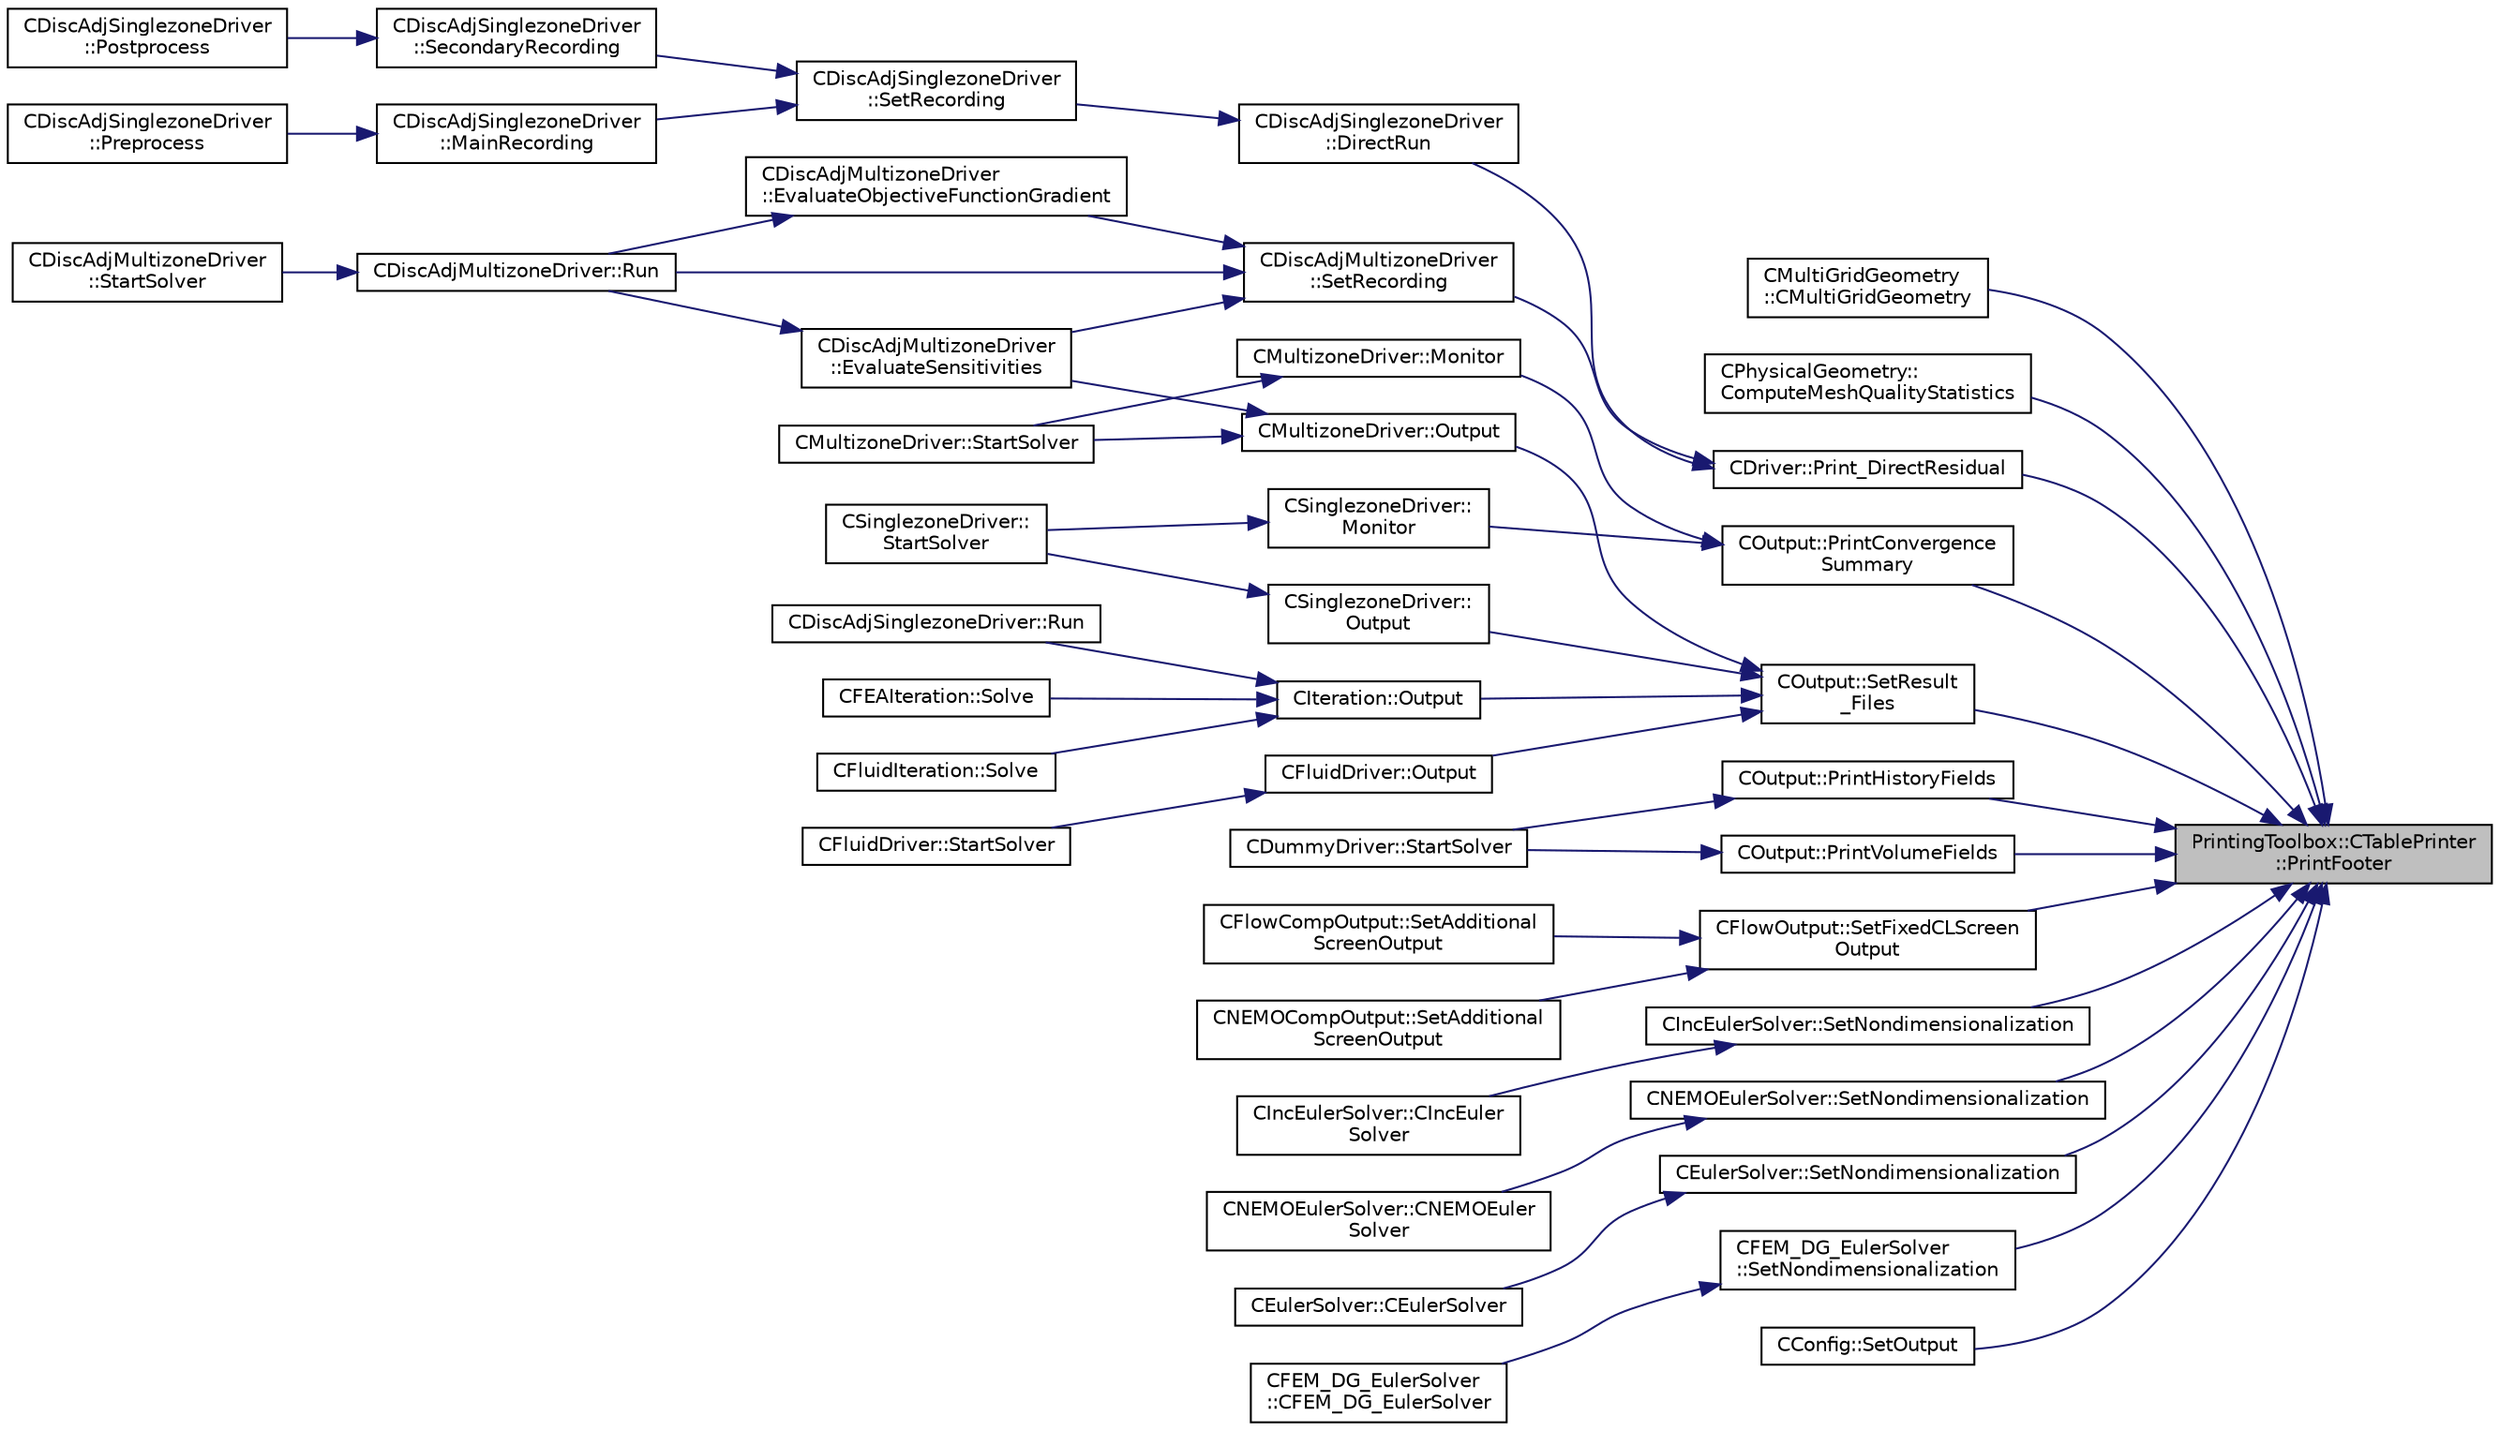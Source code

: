 digraph "PrintingToolbox::CTablePrinter::PrintFooter"
{
 // LATEX_PDF_SIZE
  edge [fontname="Helvetica",fontsize="10",labelfontname="Helvetica",labelfontsize="10"];
  node [fontname="Helvetica",fontsize="10",shape=record];
  rankdir="RL";
  Node1 [label="PrintingToolbox::CTablePrinter\l::PrintFooter",height=0.2,width=0.4,color="black", fillcolor="grey75", style="filled", fontcolor="black",tooltip="Print the footer."];
  Node1 -> Node2 [dir="back",color="midnightblue",fontsize="10",style="solid",fontname="Helvetica"];
  Node2 [label="CMultiGridGeometry\l::CMultiGridGeometry",height=0.2,width=0.4,color="black", fillcolor="white", style="filled",URL="$classCMultiGridGeometry.html#a59a712b6935d3057542cc1481e44c1c3",tooltip="Constructor of the class."];
  Node1 -> Node3 [dir="back",color="midnightblue",fontsize="10",style="solid",fontname="Helvetica"];
  Node3 [label="CPhysicalGeometry::\lComputeMeshQualityStatistics",height=0.2,width=0.4,color="black", fillcolor="white", style="filled",URL="$classCPhysicalGeometry.html#a7cb41549dc077f561b34e1595847a3c0",tooltip="Compute 3 grid quality metrics: orthogonality angle, dual cell aspect ratio, and dual cell volume rat..."];
  Node1 -> Node4 [dir="back",color="midnightblue",fontsize="10",style="solid",fontname="Helvetica"];
  Node4 [label="CDriver::Print_DirectResidual",height=0.2,width=0.4,color="black", fillcolor="white", style="filled",URL="$classCDriver.html#a22030bf62fe3618c4cbda58a56f450e5",tooltip="Print out the direct residuals."];
  Node4 -> Node5 [dir="back",color="midnightblue",fontsize="10",style="solid",fontname="Helvetica"];
  Node5 [label="CDiscAdjSinglezoneDriver\l::DirectRun",height=0.2,width=0.4,color="black", fillcolor="white", style="filled",URL="$classCDiscAdjSinglezoneDriver.html#ab8e9115b4d9fb93eaa02b058077dd7de",tooltip="Run one iteration of the solver."];
  Node5 -> Node6 [dir="back",color="midnightblue",fontsize="10",style="solid",fontname="Helvetica"];
  Node6 [label="CDiscAdjSinglezoneDriver\l::SetRecording",height=0.2,width=0.4,color="black", fillcolor="white", style="filled",URL="$classCDiscAdjSinglezoneDriver.html#ac5a9bbc8bf431a06a4ec315a514c9428",tooltip="Record one iteration of a flow iteration in within multiple zones."];
  Node6 -> Node7 [dir="back",color="midnightblue",fontsize="10",style="solid",fontname="Helvetica"];
  Node7 [label="CDiscAdjSinglezoneDriver\l::MainRecording",height=0.2,width=0.4,color="black", fillcolor="white", style="filled",URL="$classCDiscAdjSinglezoneDriver.html#af4087bc4859a336b67555336d8f28aaf",tooltip="Record the main computational path."];
  Node7 -> Node8 [dir="back",color="midnightblue",fontsize="10",style="solid",fontname="Helvetica"];
  Node8 [label="CDiscAdjSinglezoneDriver\l::Preprocess",height=0.2,width=0.4,color="black", fillcolor="white", style="filled",URL="$classCDiscAdjSinglezoneDriver.html#a231f69c77c922207c235930508b1db67",tooltip="Preprocess the single-zone iteration."];
  Node6 -> Node9 [dir="back",color="midnightblue",fontsize="10",style="solid",fontname="Helvetica"];
  Node9 [label="CDiscAdjSinglezoneDriver\l::SecondaryRecording",height=0.2,width=0.4,color="black", fillcolor="white", style="filled",URL="$classCDiscAdjSinglezoneDriver.html#ad328a74dd89ed2e335b22c4bf2b53cb0",tooltip="Record the secondary computational path."];
  Node9 -> Node10 [dir="back",color="midnightblue",fontsize="10",style="solid",fontname="Helvetica"];
  Node10 [label="CDiscAdjSinglezoneDriver\l::Postprocess",height=0.2,width=0.4,color="black", fillcolor="white", style="filled",URL="$classCDiscAdjSinglezoneDriver.html#a8646cc443849a97868c59003066bb850",tooltip="Postprocess the adjoint iteration for ZONE_0."];
  Node4 -> Node11 [dir="back",color="midnightblue",fontsize="10",style="solid",fontname="Helvetica"];
  Node11 [label="CDiscAdjMultizoneDriver\l::SetRecording",height=0.2,width=0.4,color="black", fillcolor="white", style="filled",URL="$classCDiscAdjMultizoneDriver.html#a6858d2798084ac58973760b98cbc268d",tooltip="Record one iteration of the primal problem within each zone."];
  Node11 -> Node12 [dir="back",color="midnightblue",fontsize="10",style="solid",fontname="Helvetica"];
  Node12 [label="CDiscAdjMultizoneDriver\l::EvaluateObjectiveFunctionGradient",height=0.2,width=0.4,color="black", fillcolor="white", style="filled",URL="$classCDiscAdjMultizoneDriver.html#a7a644ee8fc2141f2083b91afd2cab856",tooltip="Evaluate the gradient of the objective function and add to \"External\"."];
  Node12 -> Node13 [dir="back",color="midnightblue",fontsize="10",style="solid",fontname="Helvetica"];
  Node13 [label="CDiscAdjMultizoneDriver::Run",height=0.2,width=0.4,color="black", fillcolor="white", style="filled",URL="$classCDiscAdjMultizoneDriver.html#af996aecdb6d20aa4fc81c9b67295abf5",tooltip="[Overload] Run an discrete adjoint update of all solvers within multiple zones."];
  Node13 -> Node14 [dir="back",color="midnightblue",fontsize="10",style="solid",fontname="Helvetica"];
  Node14 [label="CDiscAdjMultizoneDriver\l::StartSolver",height=0.2,width=0.4,color="black", fillcolor="white", style="filled",URL="$classCDiscAdjMultizoneDriver.html#a75de0a1a482ceeed4301a384f1515092",tooltip="[Overload] Launch the computation for discrete adjoint multizone problems."];
  Node11 -> Node15 [dir="back",color="midnightblue",fontsize="10",style="solid",fontname="Helvetica"];
  Node15 [label="CDiscAdjMultizoneDriver\l::EvaluateSensitivities",height=0.2,width=0.4,color="black", fillcolor="white", style="filled",URL="$classCDiscAdjMultizoneDriver.html#a9d998fae109427a1061069800ad931c3",tooltip="Evaluate sensitivites for the current adjoint solution and output files."];
  Node15 -> Node13 [dir="back",color="midnightblue",fontsize="10",style="solid",fontname="Helvetica"];
  Node11 -> Node13 [dir="back",color="midnightblue",fontsize="10",style="solid",fontname="Helvetica"];
  Node1 -> Node16 [dir="back",color="midnightblue",fontsize="10",style="solid",fontname="Helvetica"];
  Node16 [label="COutput::PrintConvergence\lSummary",height=0.2,width=0.4,color="black", fillcolor="white", style="filled",URL="$classCOutput.html#a383bf46bc29c7719974a59b3213b2ad3",tooltip="Print a summary of the convergence to screen."];
  Node16 -> Node17 [dir="back",color="midnightblue",fontsize="10",style="solid",fontname="Helvetica"];
  Node17 [label="CSinglezoneDriver::\lMonitor",height=0.2,width=0.4,color="black", fillcolor="white", style="filled",URL="$classCSinglezoneDriver.html#a3484ba9d87df5affdc2ac0f22004ff58",tooltip="Monitor."];
  Node17 -> Node18 [dir="back",color="midnightblue",fontsize="10",style="solid",fontname="Helvetica"];
  Node18 [label="CSinglezoneDriver::\lStartSolver",height=0.2,width=0.4,color="black", fillcolor="white", style="filled",URL="$classCSinglezoneDriver.html#ac98c6acfe034381fb3b77c6753c4d734",tooltip="[Overload] Launch the computation for single-zone problems."];
  Node16 -> Node19 [dir="back",color="midnightblue",fontsize="10",style="solid",fontname="Helvetica"];
  Node19 [label="CMultizoneDriver::Monitor",height=0.2,width=0.4,color="black", fillcolor="white", style="filled",URL="$classCMultizoneDriver.html#ac81ebb376f390e72c1eac2b3a3965fc8",tooltip="Check if simulation converged and return appropriate boolean."];
  Node19 -> Node20 [dir="back",color="midnightblue",fontsize="10",style="solid",fontname="Helvetica"];
  Node20 [label="CMultizoneDriver::StartSolver",height=0.2,width=0.4,color="black", fillcolor="white", style="filled",URL="$classCMultizoneDriver.html#a48545e4827cc34298f792995e06d90dd",tooltip="[Overload] Launch the computation for multizone problems."];
  Node1 -> Node21 [dir="back",color="midnightblue",fontsize="10",style="solid",fontname="Helvetica"];
  Node21 [label="COutput::PrintHistoryFields",height=0.2,width=0.4,color="black", fillcolor="white", style="filled",URL="$classCOutput.html#a1e8881399593324284be50df0a0f558b",tooltip="Print a list of all history output fields to screen."];
  Node21 -> Node22 [dir="back",color="midnightblue",fontsize="10",style="solid",fontname="Helvetica"];
  Node22 [label="CDummyDriver::StartSolver",height=0.2,width=0.4,color="black", fillcolor="white", style="filled",URL="$classCDummyDriver.html#ad60cf1b4ec31b6fdbc690ac1a5a61ac9",tooltip="Does nothing except printing the information that no solver is running."];
  Node1 -> Node23 [dir="back",color="midnightblue",fontsize="10",style="solid",fontname="Helvetica"];
  Node23 [label="COutput::PrintVolumeFields",height=0.2,width=0.4,color="black", fillcolor="white", style="filled",URL="$classCOutput.html#a1d6300a53b9e0177ab38297080d16d85",tooltip="Print a list of all volume output fields to screen."];
  Node23 -> Node22 [dir="back",color="midnightblue",fontsize="10",style="solid",fontname="Helvetica"];
  Node1 -> Node24 [dir="back",color="midnightblue",fontsize="10",style="solid",fontname="Helvetica"];
  Node24 [label="CFlowOutput::SetFixedCLScreen\lOutput",height=0.2,width=0.4,color="black", fillcolor="white", style="filled",URL="$classCFlowOutput.html#a6202e5ad2932ba40ff66d2b51e669e49",tooltip="Write additional output for fixed CL mode."];
  Node24 -> Node25 [dir="back",color="midnightblue",fontsize="10",style="solid",fontname="Helvetica"];
  Node25 [label="CFlowCompOutput::SetAdditional\lScreenOutput",height=0.2,width=0.4,color="black", fillcolor="white", style="filled",URL="$classCFlowCompOutput.html#ae4e6bec297f0eea058ffcd089bed713c",tooltip="Write any additional output defined for the current solver."];
  Node24 -> Node26 [dir="back",color="midnightblue",fontsize="10",style="solid",fontname="Helvetica"];
  Node26 [label="CNEMOCompOutput::SetAdditional\lScreenOutput",height=0.2,width=0.4,color="black", fillcolor="white", style="filled",URL="$classCNEMOCompOutput.html#aea0e7a8444fa082f20ab61d3ed418972",tooltip="Write any additional output defined for the current solver."];
  Node1 -> Node27 [dir="back",color="midnightblue",fontsize="10",style="solid",fontname="Helvetica"];
  Node27 [label="CIncEulerSolver::SetNondimensionalization",height=0.2,width=0.4,color="black", fillcolor="white", style="filled",URL="$classCIncEulerSolver.html#a2cffaa24417cb3803d36d38b3874d6d0",tooltip="Set the solver nondimensionalization."];
  Node27 -> Node28 [dir="back",color="midnightblue",fontsize="10",style="solid",fontname="Helvetica"];
  Node28 [label="CIncEulerSolver::CIncEuler\lSolver",height=0.2,width=0.4,color="black", fillcolor="white", style="filled",URL="$classCIncEulerSolver.html#a2a0c72c1d1d79e45c69da03e01f6281a",tooltip="Constructor of the class."];
  Node1 -> Node29 [dir="back",color="midnightblue",fontsize="10",style="solid",fontname="Helvetica"];
  Node29 [label="CNEMOEulerSolver::SetNondimensionalization",height=0.2,width=0.4,color="black", fillcolor="white", style="filled",URL="$classCNEMOEulerSolver.html#ad23673d38da9e895e4802b6d4d000c1b",tooltip="Set the fluid solver nondimensionalization."];
  Node29 -> Node30 [dir="back",color="midnightblue",fontsize="10",style="solid",fontname="Helvetica"];
  Node30 [label="CNEMOEulerSolver::CNEMOEuler\lSolver",height=0.2,width=0.4,color="black", fillcolor="white", style="filled",URL="$classCNEMOEulerSolver.html#a192d56e184ee19ad0b0dd3282b74f1e6",tooltip="Contructor of the class."];
  Node1 -> Node31 [dir="back",color="midnightblue",fontsize="10",style="solid",fontname="Helvetica"];
  Node31 [label="CEulerSolver::SetNondimensionalization",height=0.2,width=0.4,color="black", fillcolor="white", style="filled",URL="$classCEulerSolver.html#a1c633d6e77fefb2e76308e2ba0af0c2c",tooltip="Set the solver nondimensionalization."];
  Node31 -> Node32 [dir="back",color="midnightblue",fontsize="10",style="solid",fontname="Helvetica"];
  Node32 [label="CEulerSolver::CEulerSolver",height=0.2,width=0.4,color="black", fillcolor="white", style="filled",URL="$classCEulerSolver.html#acb987947b2e76a9900605cb5fee72460",tooltip="Main constructor of this class."];
  Node1 -> Node33 [dir="back",color="midnightblue",fontsize="10",style="solid",fontname="Helvetica"];
  Node33 [label="CFEM_DG_EulerSolver\l::SetNondimensionalization",height=0.2,width=0.4,color="black", fillcolor="white", style="filled",URL="$classCFEM__DG__EulerSolver.html#a31316dc2fe564329d9bb372961b10a3a",tooltip="Set the fluid solver nondimensionalization."];
  Node33 -> Node34 [dir="back",color="midnightblue",fontsize="10",style="solid",fontname="Helvetica"];
  Node34 [label="CFEM_DG_EulerSolver\l::CFEM_DG_EulerSolver",height=0.2,width=0.4,color="black", fillcolor="white", style="filled",URL="$classCFEM__DG__EulerSolver.html#a70d30ef9e7cd7620d54ec73f4b1ed28c",tooltip=" "];
  Node1 -> Node35 [dir="back",color="midnightblue",fontsize="10",style="solid",fontname="Helvetica"];
  Node35 [label="CConfig::SetOutput",height=0.2,width=0.4,color="black", fillcolor="white", style="filled",URL="$classCConfig.html#a47a216b4854f8d4553303594bc0ae0d7",tooltip="Config file output."];
  Node1 -> Node36 [dir="back",color="midnightblue",fontsize="10",style="solid",fontname="Helvetica"];
  Node36 [label="COutput::SetResult\l_Files",height=0.2,width=0.4,color="black", fillcolor="white", style="filled",URL="$classCOutput.html#a8cae0e94e8769f55d5865df600acbc2f",tooltip="Loop through all requested output files and write the volume output data."];
  Node36 -> Node37 [dir="back",color="midnightblue",fontsize="10",style="solid",fontname="Helvetica"];
  Node37 [label="CSinglezoneDriver::\lOutput",height=0.2,width=0.4,color="black", fillcolor="white", style="filled",URL="$classCSinglezoneDriver.html#a99b702e93a12b46a3d851cf1d970c6d5",tooltip="Output the solution in solution file."];
  Node37 -> Node18 [dir="back",color="midnightblue",fontsize="10",style="solid",fontname="Helvetica"];
  Node36 -> Node38 [dir="back",color="midnightblue",fontsize="10",style="solid",fontname="Helvetica"];
  Node38 [label="CMultizoneDriver::Output",height=0.2,width=0.4,color="black", fillcolor="white", style="filled",URL="$classCMultizoneDriver.html#ad9b12dc5194755d1a06023898b056bcb",tooltip="Output the solution in solution file."];
  Node38 -> Node15 [dir="back",color="midnightblue",fontsize="10",style="solid",fontname="Helvetica"];
  Node38 -> Node20 [dir="back",color="midnightblue",fontsize="10",style="solid",fontname="Helvetica"];
  Node36 -> Node39 [dir="back",color="midnightblue",fontsize="10",style="solid",fontname="Helvetica"];
  Node39 [label="CIteration::Output",height=0.2,width=0.4,color="black", fillcolor="white", style="filled",URL="$classCIteration.html#a81703988a52c42fd644506cd2009c8e1",tooltip="A virtual member."];
  Node39 -> Node40 [dir="back",color="midnightblue",fontsize="10",style="solid",fontname="Helvetica"];
  Node40 [label="CDiscAdjSinglezoneDriver::Run",height=0.2,width=0.4,color="black", fillcolor="white", style="filled",URL="$classCDiscAdjSinglezoneDriver.html#a8f953f7bd46ee86ade056068e5eb2419",tooltip="Run a single iteration of the discrete adjoint solver with a single zone."];
  Node39 -> Node41 [dir="back",color="midnightblue",fontsize="10",style="solid",fontname="Helvetica"];
  Node41 [label="CFEAIteration::Solve",height=0.2,width=0.4,color="black", fillcolor="white", style="filled",URL="$classCFEAIteration.html#aba70dd8774515f274bbb361f44d30309",tooltip="Iterate the structural system for a number of Inner_Iter iterations."];
  Node39 -> Node42 [dir="back",color="midnightblue",fontsize="10",style="solid",fontname="Helvetica"];
  Node42 [label="CFluidIteration::Solve",height=0.2,width=0.4,color="black", fillcolor="white", style="filled",URL="$classCFluidIteration.html#ae4c454356af70246063fdcba4accb068",tooltip="Iterate the fluid system for a number of Inner_Iter iterations."];
  Node36 -> Node43 [dir="back",color="midnightblue",fontsize="10",style="solid",fontname="Helvetica"];
  Node43 [label="CFluidDriver::Output",height=0.2,width=0.4,color="black", fillcolor="white", style="filled",URL="$classCFluidDriver.html#ad2575e36367e41622f339bc2f07b64e3",tooltip="Output the solution in solution file."];
  Node43 -> Node44 [dir="back",color="midnightblue",fontsize="10",style="solid",fontname="Helvetica"];
  Node44 [label="CFluidDriver::StartSolver",height=0.2,width=0.4,color="black", fillcolor="white", style="filled",URL="$classCFluidDriver.html#aa0139a1e26f43f0154854c9f99ded978",tooltip="Launch the computation for all zones and all physics."];
}
